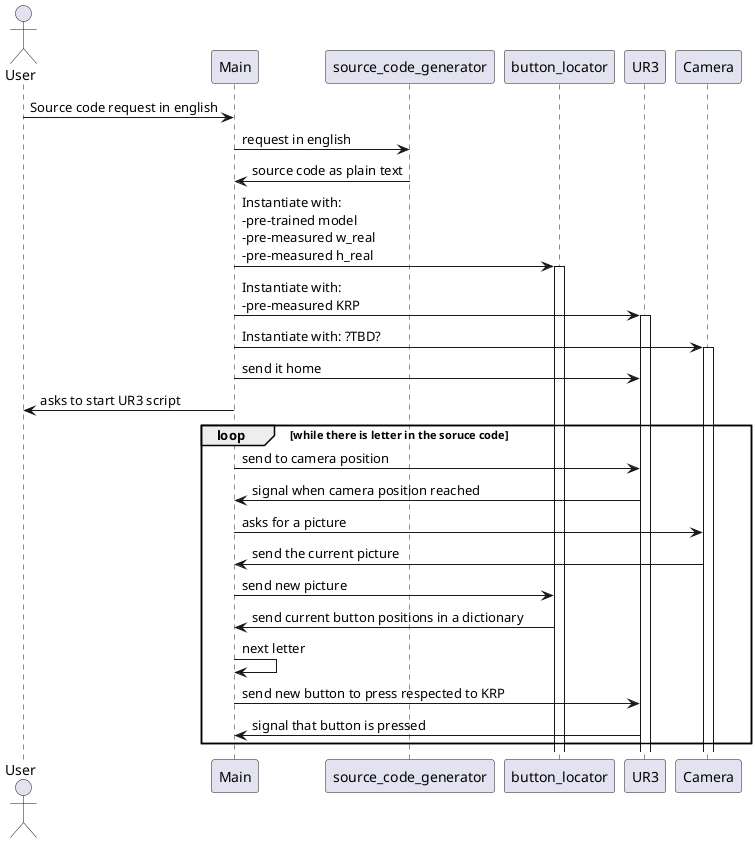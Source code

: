 @startuml

actor User as user
participant Main as main
participant source_code_generator as coder
participant button_locator as yolo
participant UR3 as ur3
participant Camera as camera




user -> main: Source code request in english
main -> coder: request in english
coder -> main: source code as plain text

main -> yolo: Instantiate with:\n-pre-trained model\n-pre-measured w_real\n-pre-measured h_real
activate yolo

main -> ur3: Instantiate with:\n-pre-measured KRP
activate ur3

main -> camera: Instantiate with: ?TBD?
activate camera

main -> ur3: send it home
main -> user: asks to start UR3 script


'From now on, it is a loop
loop while there is letter in the soruce code
    main -> ur3: send to camera position
    ur3 -> main: signal when camera position reached

    main -> camera: asks for a picture
    camera -> main: send the current picture

    main -> yolo: send new picture
    yolo -> main: send current button positions in a dictionary

    main -> main: next letter

    main -> ur3: send new button to press respected to KRP
    ur3 -> main: signal that button is pressed
end



@enduml
